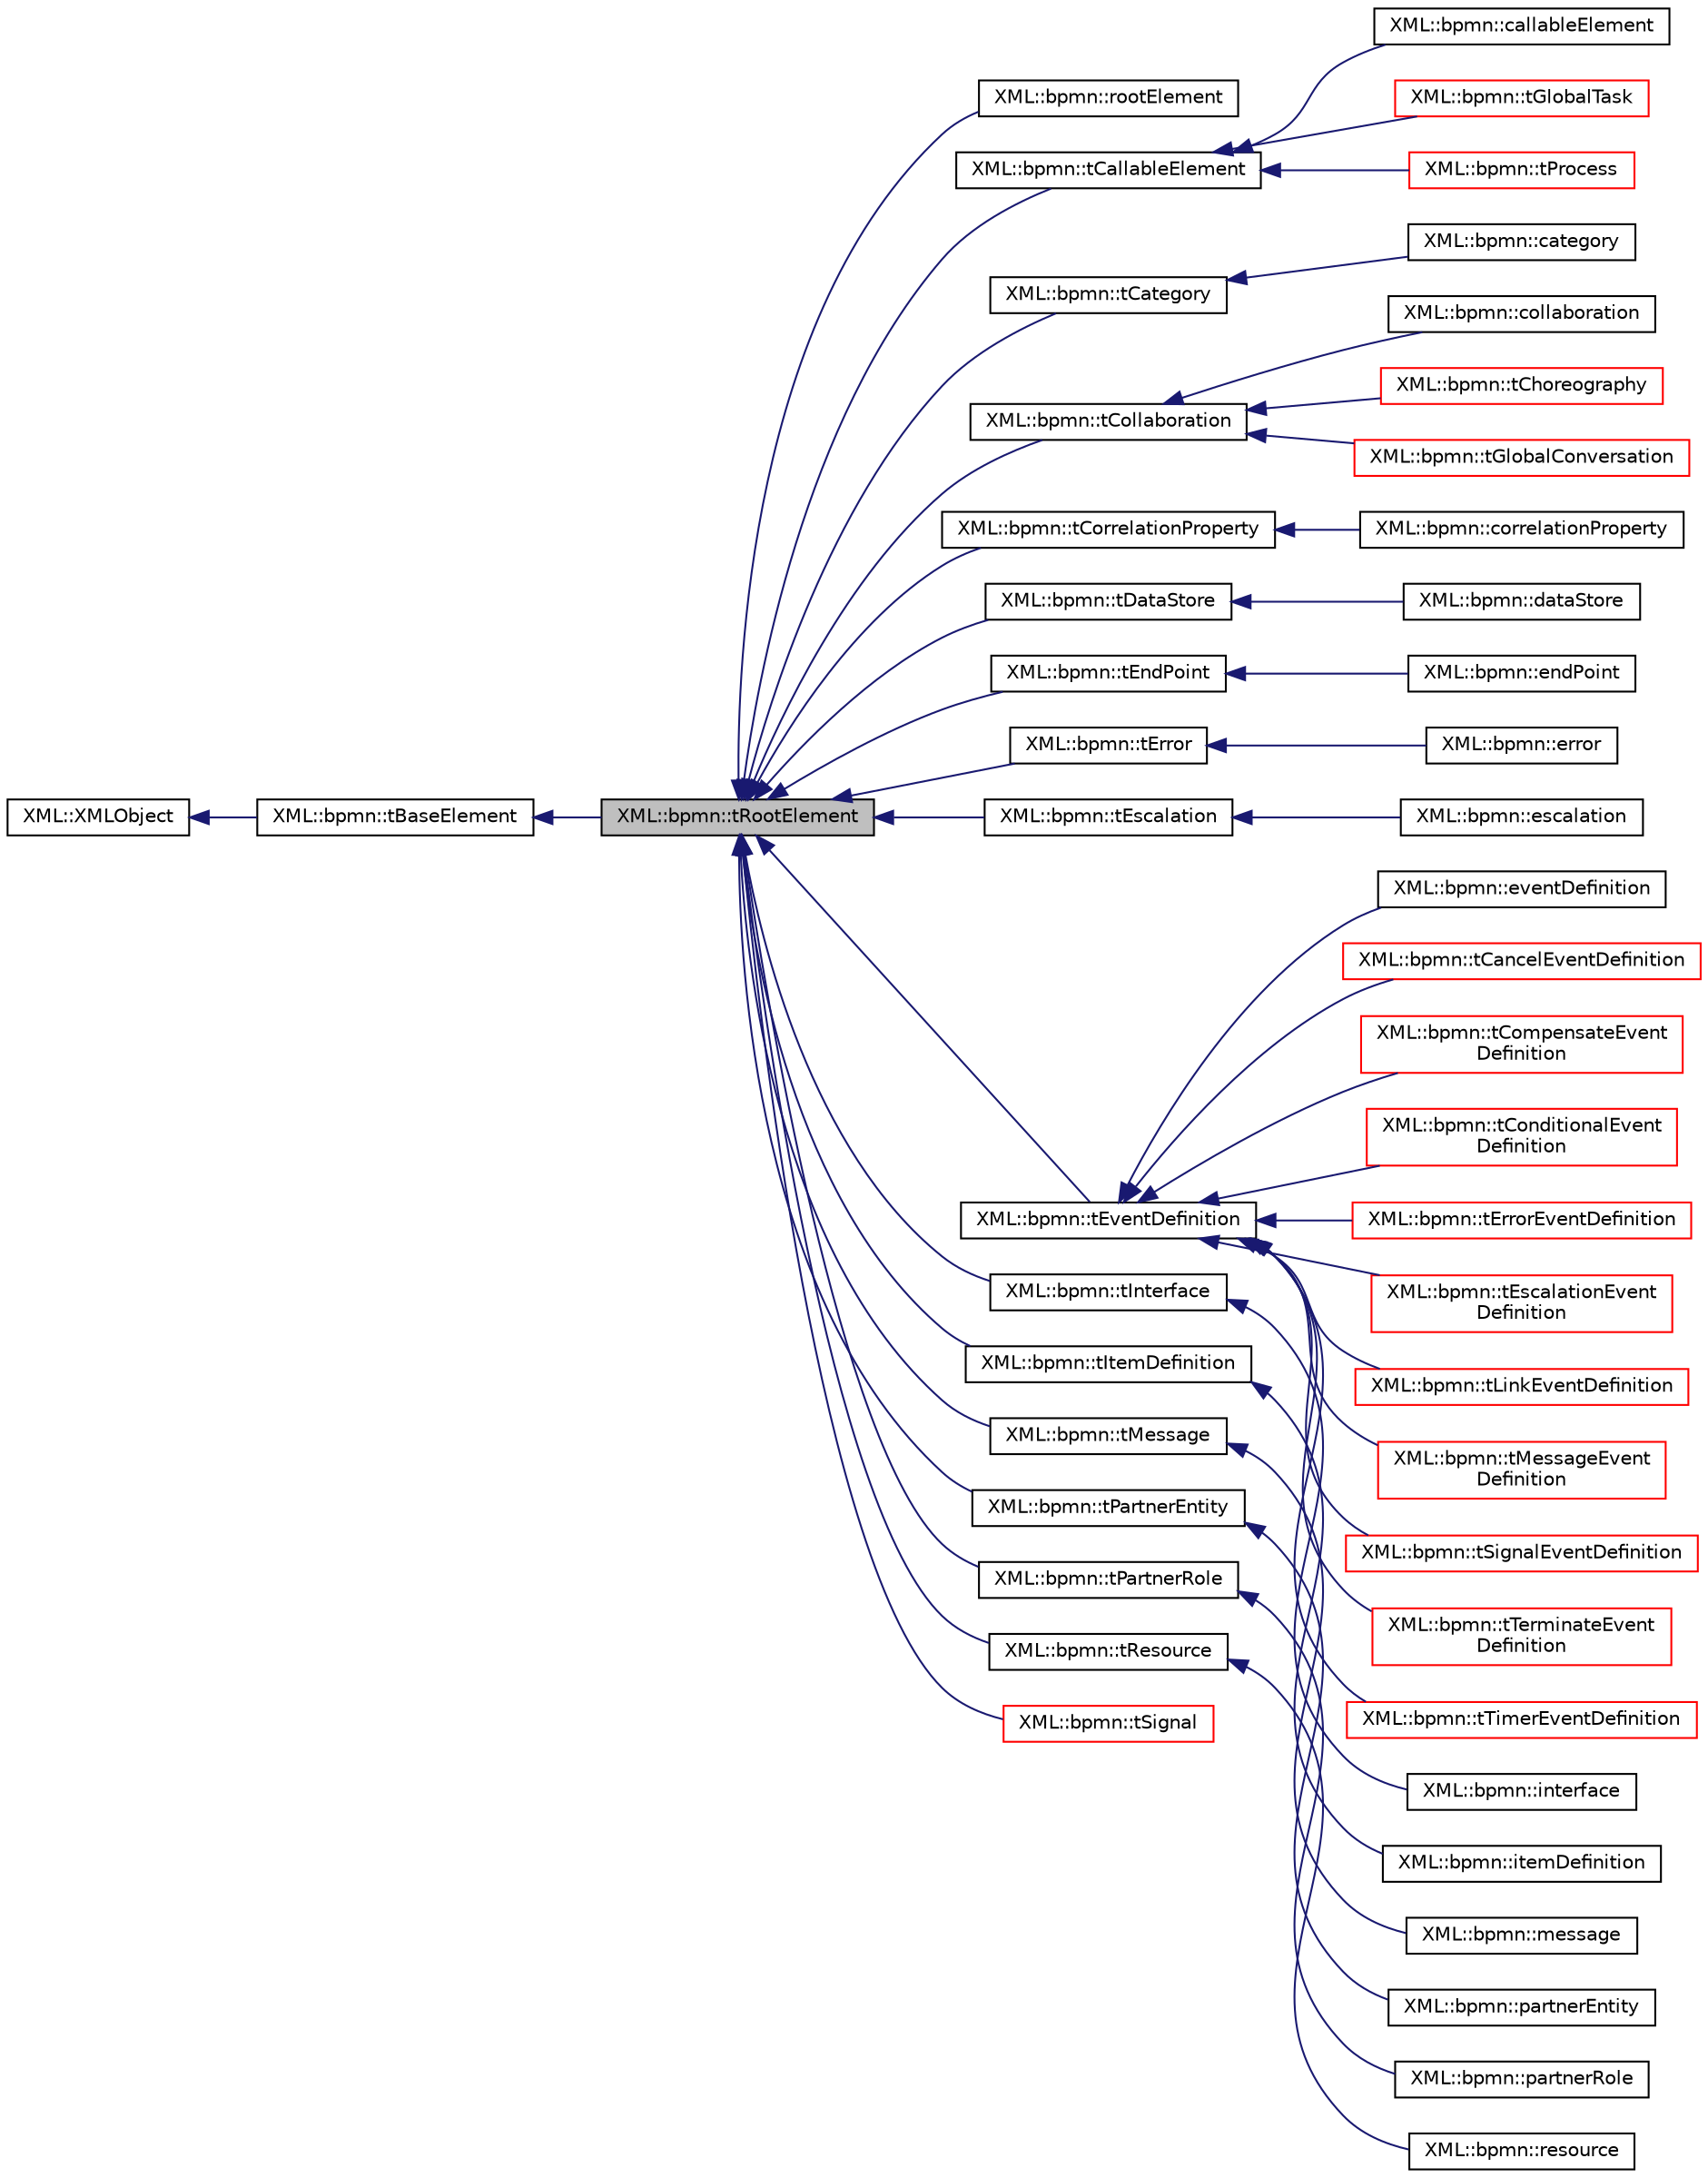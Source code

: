 digraph "XML::bpmn::tRootElement"
{
 // LATEX_PDF_SIZE
  edge [fontname="Helvetica",fontsize="10",labelfontname="Helvetica",labelfontsize="10"];
  node [fontname="Helvetica",fontsize="10",shape=record];
  rankdir="LR";
  Node1 [label="XML::bpmn::tRootElement",height=0.2,width=0.4,color="black", fillcolor="grey75", style="filled", fontcolor="black",tooltip=" "];
  Node2 -> Node1 [dir="back",color="midnightblue",fontsize="10",style="solid",fontname="Helvetica"];
  Node2 [label="XML::bpmn::tBaseElement",height=0.2,width=0.4,color="black", fillcolor="white", style="filled",URL="$classXML_1_1bpmn_1_1tBaseElement.html",tooltip=" "];
  Node3 -> Node2 [dir="back",color="midnightblue",fontsize="10",style="solid",fontname="Helvetica"];
  Node3 [label="XML::XMLObject",height=0.2,width=0.4,color="black", fillcolor="white", style="filled",URL="$classXML_1_1XMLObject.html",tooltip=" "];
  Node1 -> Node4 [dir="back",color="midnightblue",fontsize="10",style="solid",fontname="Helvetica"];
  Node4 [label="XML::bpmn::rootElement",height=0.2,width=0.4,color="black", fillcolor="white", style="filled",URL="$classXML_1_1bpmn_1_1rootElement.html",tooltip=" "];
  Node1 -> Node5 [dir="back",color="midnightblue",fontsize="10",style="solid",fontname="Helvetica"];
  Node5 [label="XML::bpmn::tCallableElement",height=0.2,width=0.4,color="black", fillcolor="white", style="filled",URL="$classXML_1_1bpmn_1_1tCallableElement.html",tooltip=" "];
  Node5 -> Node6 [dir="back",color="midnightblue",fontsize="10",style="solid",fontname="Helvetica"];
  Node6 [label="XML::bpmn::callableElement",height=0.2,width=0.4,color="black", fillcolor="white", style="filled",URL="$classXML_1_1bpmn_1_1callableElement.html",tooltip=" "];
  Node5 -> Node7 [dir="back",color="midnightblue",fontsize="10",style="solid",fontname="Helvetica"];
  Node7 [label="XML::bpmn::tGlobalTask",height=0.2,width=0.4,color="red", fillcolor="white", style="filled",URL="$classXML_1_1bpmn_1_1tGlobalTask.html",tooltip=" "];
  Node5 -> Node17 [dir="back",color="midnightblue",fontsize="10",style="solid",fontname="Helvetica"];
  Node17 [label="XML::bpmn::tProcess",height=0.2,width=0.4,color="red", fillcolor="white", style="filled",URL="$classXML_1_1bpmn_1_1tProcess.html",tooltip=" "];
  Node1 -> Node19 [dir="back",color="midnightblue",fontsize="10",style="solid",fontname="Helvetica"];
  Node19 [label="XML::bpmn::tCategory",height=0.2,width=0.4,color="black", fillcolor="white", style="filled",URL="$classXML_1_1bpmn_1_1tCategory.html",tooltip=" "];
  Node19 -> Node20 [dir="back",color="midnightblue",fontsize="10",style="solid",fontname="Helvetica"];
  Node20 [label="XML::bpmn::category",height=0.2,width=0.4,color="black", fillcolor="white", style="filled",URL="$classXML_1_1bpmn_1_1category.html",tooltip=" "];
  Node1 -> Node21 [dir="back",color="midnightblue",fontsize="10",style="solid",fontname="Helvetica"];
  Node21 [label="XML::bpmn::tCollaboration",height=0.2,width=0.4,color="black", fillcolor="white", style="filled",URL="$classXML_1_1bpmn_1_1tCollaboration.html",tooltip=" "];
  Node21 -> Node22 [dir="back",color="midnightblue",fontsize="10",style="solid",fontname="Helvetica"];
  Node22 [label="XML::bpmn::collaboration",height=0.2,width=0.4,color="black", fillcolor="white", style="filled",URL="$classXML_1_1bpmn_1_1collaboration.html",tooltip=" "];
  Node21 -> Node23 [dir="back",color="midnightblue",fontsize="10",style="solid",fontname="Helvetica"];
  Node23 [label="XML::bpmn::tChoreography",height=0.2,width=0.4,color="red", fillcolor="white", style="filled",URL="$classXML_1_1bpmn_1_1tChoreography.html",tooltip=" "];
  Node21 -> Node27 [dir="back",color="midnightblue",fontsize="10",style="solid",fontname="Helvetica"];
  Node27 [label="XML::bpmn::tGlobalConversation",height=0.2,width=0.4,color="red", fillcolor="white", style="filled",URL="$classXML_1_1bpmn_1_1tGlobalConversation.html",tooltip=" "];
  Node1 -> Node29 [dir="back",color="midnightblue",fontsize="10",style="solid",fontname="Helvetica"];
  Node29 [label="XML::bpmn::tCorrelationProperty",height=0.2,width=0.4,color="black", fillcolor="white", style="filled",URL="$classXML_1_1bpmn_1_1tCorrelationProperty.html",tooltip=" "];
  Node29 -> Node30 [dir="back",color="midnightblue",fontsize="10",style="solid",fontname="Helvetica"];
  Node30 [label="XML::bpmn::correlationProperty",height=0.2,width=0.4,color="black", fillcolor="white", style="filled",URL="$classXML_1_1bpmn_1_1correlationProperty.html",tooltip=" "];
  Node1 -> Node31 [dir="back",color="midnightblue",fontsize="10",style="solid",fontname="Helvetica"];
  Node31 [label="XML::bpmn::tDataStore",height=0.2,width=0.4,color="black", fillcolor="white", style="filled",URL="$classXML_1_1bpmn_1_1tDataStore.html",tooltip=" "];
  Node31 -> Node32 [dir="back",color="midnightblue",fontsize="10",style="solid",fontname="Helvetica"];
  Node32 [label="XML::bpmn::dataStore",height=0.2,width=0.4,color="black", fillcolor="white", style="filled",URL="$classXML_1_1bpmn_1_1dataStore.html",tooltip=" "];
  Node1 -> Node33 [dir="back",color="midnightblue",fontsize="10",style="solid",fontname="Helvetica"];
  Node33 [label="XML::bpmn::tEndPoint",height=0.2,width=0.4,color="black", fillcolor="white", style="filled",URL="$classXML_1_1bpmn_1_1tEndPoint.html",tooltip=" "];
  Node33 -> Node34 [dir="back",color="midnightblue",fontsize="10",style="solid",fontname="Helvetica"];
  Node34 [label="XML::bpmn::endPoint",height=0.2,width=0.4,color="black", fillcolor="white", style="filled",URL="$classXML_1_1bpmn_1_1endPoint.html",tooltip=" "];
  Node1 -> Node35 [dir="back",color="midnightblue",fontsize="10",style="solid",fontname="Helvetica"];
  Node35 [label="XML::bpmn::tError",height=0.2,width=0.4,color="black", fillcolor="white", style="filled",URL="$classXML_1_1bpmn_1_1tError.html",tooltip=" "];
  Node35 -> Node36 [dir="back",color="midnightblue",fontsize="10",style="solid",fontname="Helvetica"];
  Node36 [label="XML::bpmn::error",height=0.2,width=0.4,color="black", fillcolor="white", style="filled",URL="$classXML_1_1bpmn_1_1error.html",tooltip=" "];
  Node1 -> Node37 [dir="back",color="midnightblue",fontsize="10",style="solid",fontname="Helvetica"];
  Node37 [label="XML::bpmn::tEscalation",height=0.2,width=0.4,color="black", fillcolor="white", style="filled",URL="$classXML_1_1bpmn_1_1tEscalation.html",tooltip=" "];
  Node37 -> Node38 [dir="back",color="midnightblue",fontsize="10",style="solid",fontname="Helvetica"];
  Node38 [label="XML::bpmn::escalation",height=0.2,width=0.4,color="black", fillcolor="white", style="filled",URL="$classXML_1_1bpmn_1_1escalation.html",tooltip=" "];
  Node1 -> Node39 [dir="back",color="midnightblue",fontsize="10",style="solid",fontname="Helvetica"];
  Node39 [label="XML::bpmn::tEventDefinition",height=0.2,width=0.4,color="black", fillcolor="white", style="filled",URL="$classXML_1_1bpmn_1_1tEventDefinition.html",tooltip=" "];
  Node39 -> Node40 [dir="back",color="midnightblue",fontsize="10",style="solid",fontname="Helvetica"];
  Node40 [label="XML::bpmn::eventDefinition",height=0.2,width=0.4,color="black", fillcolor="white", style="filled",URL="$classXML_1_1bpmn_1_1eventDefinition.html",tooltip=" "];
  Node39 -> Node41 [dir="back",color="midnightblue",fontsize="10",style="solid",fontname="Helvetica"];
  Node41 [label="XML::bpmn::tCancelEventDefinition",height=0.2,width=0.4,color="red", fillcolor="white", style="filled",URL="$classXML_1_1bpmn_1_1tCancelEventDefinition.html",tooltip=" "];
  Node39 -> Node43 [dir="back",color="midnightblue",fontsize="10",style="solid",fontname="Helvetica"];
  Node43 [label="XML::bpmn::tCompensateEvent\lDefinition",height=0.2,width=0.4,color="red", fillcolor="white", style="filled",URL="$classXML_1_1bpmn_1_1tCompensateEventDefinition.html",tooltip=" "];
  Node39 -> Node45 [dir="back",color="midnightblue",fontsize="10",style="solid",fontname="Helvetica"];
  Node45 [label="XML::bpmn::tConditionalEvent\lDefinition",height=0.2,width=0.4,color="red", fillcolor="white", style="filled",URL="$classXML_1_1bpmn_1_1tConditionalEventDefinition.html",tooltip=" "];
  Node39 -> Node47 [dir="back",color="midnightblue",fontsize="10",style="solid",fontname="Helvetica"];
  Node47 [label="XML::bpmn::tErrorEventDefinition",height=0.2,width=0.4,color="red", fillcolor="white", style="filled",URL="$classXML_1_1bpmn_1_1tErrorEventDefinition.html",tooltip=" "];
  Node39 -> Node49 [dir="back",color="midnightblue",fontsize="10",style="solid",fontname="Helvetica"];
  Node49 [label="XML::bpmn::tEscalationEvent\lDefinition",height=0.2,width=0.4,color="red", fillcolor="white", style="filled",URL="$classXML_1_1bpmn_1_1tEscalationEventDefinition.html",tooltip=" "];
  Node39 -> Node51 [dir="back",color="midnightblue",fontsize="10",style="solid",fontname="Helvetica"];
  Node51 [label="XML::bpmn::tLinkEventDefinition",height=0.2,width=0.4,color="red", fillcolor="white", style="filled",URL="$classXML_1_1bpmn_1_1tLinkEventDefinition.html",tooltip=" "];
  Node39 -> Node53 [dir="back",color="midnightblue",fontsize="10",style="solid",fontname="Helvetica"];
  Node53 [label="XML::bpmn::tMessageEvent\lDefinition",height=0.2,width=0.4,color="red", fillcolor="white", style="filled",URL="$classXML_1_1bpmn_1_1tMessageEventDefinition.html",tooltip=" "];
  Node39 -> Node55 [dir="back",color="midnightblue",fontsize="10",style="solid",fontname="Helvetica"];
  Node55 [label="XML::bpmn::tSignalEventDefinition",height=0.2,width=0.4,color="red", fillcolor="white", style="filled",URL="$classXML_1_1bpmn_1_1tSignalEventDefinition.html",tooltip=" "];
  Node39 -> Node57 [dir="back",color="midnightblue",fontsize="10",style="solid",fontname="Helvetica"];
  Node57 [label="XML::bpmn::tTerminateEvent\lDefinition",height=0.2,width=0.4,color="red", fillcolor="white", style="filled",URL="$classXML_1_1bpmn_1_1tTerminateEventDefinition.html",tooltip=" "];
  Node39 -> Node59 [dir="back",color="midnightblue",fontsize="10",style="solid",fontname="Helvetica"];
  Node59 [label="XML::bpmn::tTimerEventDefinition",height=0.2,width=0.4,color="red", fillcolor="white", style="filled",URL="$classXML_1_1bpmn_1_1tTimerEventDefinition.html",tooltip=" "];
  Node1 -> Node61 [dir="back",color="midnightblue",fontsize="10",style="solid",fontname="Helvetica"];
  Node61 [label="XML::bpmn::tInterface",height=0.2,width=0.4,color="black", fillcolor="white", style="filled",URL="$classXML_1_1bpmn_1_1tInterface.html",tooltip=" "];
  Node61 -> Node62 [dir="back",color="midnightblue",fontsize="10",style="solid",fontname="Helvetica"];
  Node62 [label="XML::bpmn::interface",height=0.2,width=0.4,color="black", fillcolor="white", style="filled",URL="$classXML_1_1bpmn_1_1interface.html",tooltip=" "];
  Node1 -> Node63 [dir="back",color="midnightblue",fontsize="10",style="solid",fontname="Helvetica"];
  Node63 [label="XML::bpmn::tItemDefinition",height=0.2,width=0.4,color="black", fillcolor="white", style="filled",URL="$classXML_1_1bpmn_1_1tItemDefinition.html",tooltip=" "];
  Node63 -> Node64 [dir="back",color="midnightblue",fontsize="10",style="solid",fontname="Helvetica"];
  Node64 [label="XML::bpmn::itemDefinition",height=0.2,width=0.4,color="black", fillcolor="white", style="filled",URL="$classXML_1_1bpmn_1_1itemDefinition.html",tooltip=" "];
  Node1 -> Node65 [dir="back",color="midnightblue",fontsize="10",style="solid",fontname="Helvetica"];
  Node65 [label="XML::bpmn::tMessage",height=0.2,width=0.4,color="black", fillcolor="white", style="filled",URL="$classXML_1_1bpmn_1_1tMessage.html",tooltip=" "];
  Node65 -> Node66 [dir="back",color="midnightblue",fontsize="10",style="solid",fontname="Helvetica"];
  Node66 [label="XML::bpmn::message",height=0.2,width=0.4,color="black", fillcolor="white", style="filled",URL="$classXML_1_1bpmn_1_1message.html",tooltip=" "];
  Node1 -> Node67 [dir="back",color="midnightblue",fontsize="10",style="solid",fontname="Helvetica"];
  Node67 [label="XML::bpmn::tPartnerEntity",height=0.2,width=0.4,color="black", fillcolor="white", style="filled",URL="$classXML_1_1bpmn_1_1tPartnerEntity.html",tooltip=" "];
  Node67 -> Node68 [dir="back",color="midnightblue",fontsize="10",style="solid",fontname="Helvetica"];
  Node68 [label="XML::bpmn::partnerEntity",height=0.2,width=0.4,color="black", fillcolor="white", style="filled",URL="$classXML_1_1bpmn_1_1partnerEntity.html",tooltip=" "];
  Node1 -> Node69 [dir="back",color="midnightblue",fontsize="10",style="solid",fontname="Helvetica"];
  Node69 [label="XML::bpmn::tPartnerRole",height=0.2,width=0.4,color="black", fillcolor="white", style="filled",URL="$classXML_1_1bpmn_1_1tPartnerRole.html",tooltip=" "];
  Node69 -> Node70 [dir="back",color="midnightblue",fontsize="10",style="solid",fontname="Helvetica"];
  Node70 [label="XML::bpmn::partnerRole",height=0.2,width=0.4,color="black", fillcolor="white", style="filled",URL="$classXML_1_1bpmn_1_1partnerRole.html",tooltip=" "];
  Node1 -> Node71 [dir="back",color="midnightblue",fontsize="10",style="solid",fontname="Helvetica"];
  Node71 [label="XML::bpmn::tResource",height=0.2,width=0.4,color="black", fillcolor="white", style="filled",URL="$classXML_1_1bpmn_1_1tResource.html",tooltip=" "];
  Node71 -> Node72 [dir="back",color="midnightblue",fontsize="10",style="solid",fontname="Helvetica"];
  Node72 [label="XML::bpmn::resource",height=0.2,width=0.4,color="black", fillcolor="white", style="filled",URL="$classXML_1_1bpmn_1_1resource.html",tooltip=" "];
  Node1 -> Node73 [dir="back",color="midnightblue",fontsize="10",style="solid",fontname="Helvetica"];
  Node73 [label="XML::bpmn::tSignal",height=0.2,width=0.4,color="red", fillcolor="white", style="filled",URL="$classXML_1_1bpmn_1_1tSignal.html",tooltip=" "];
}
